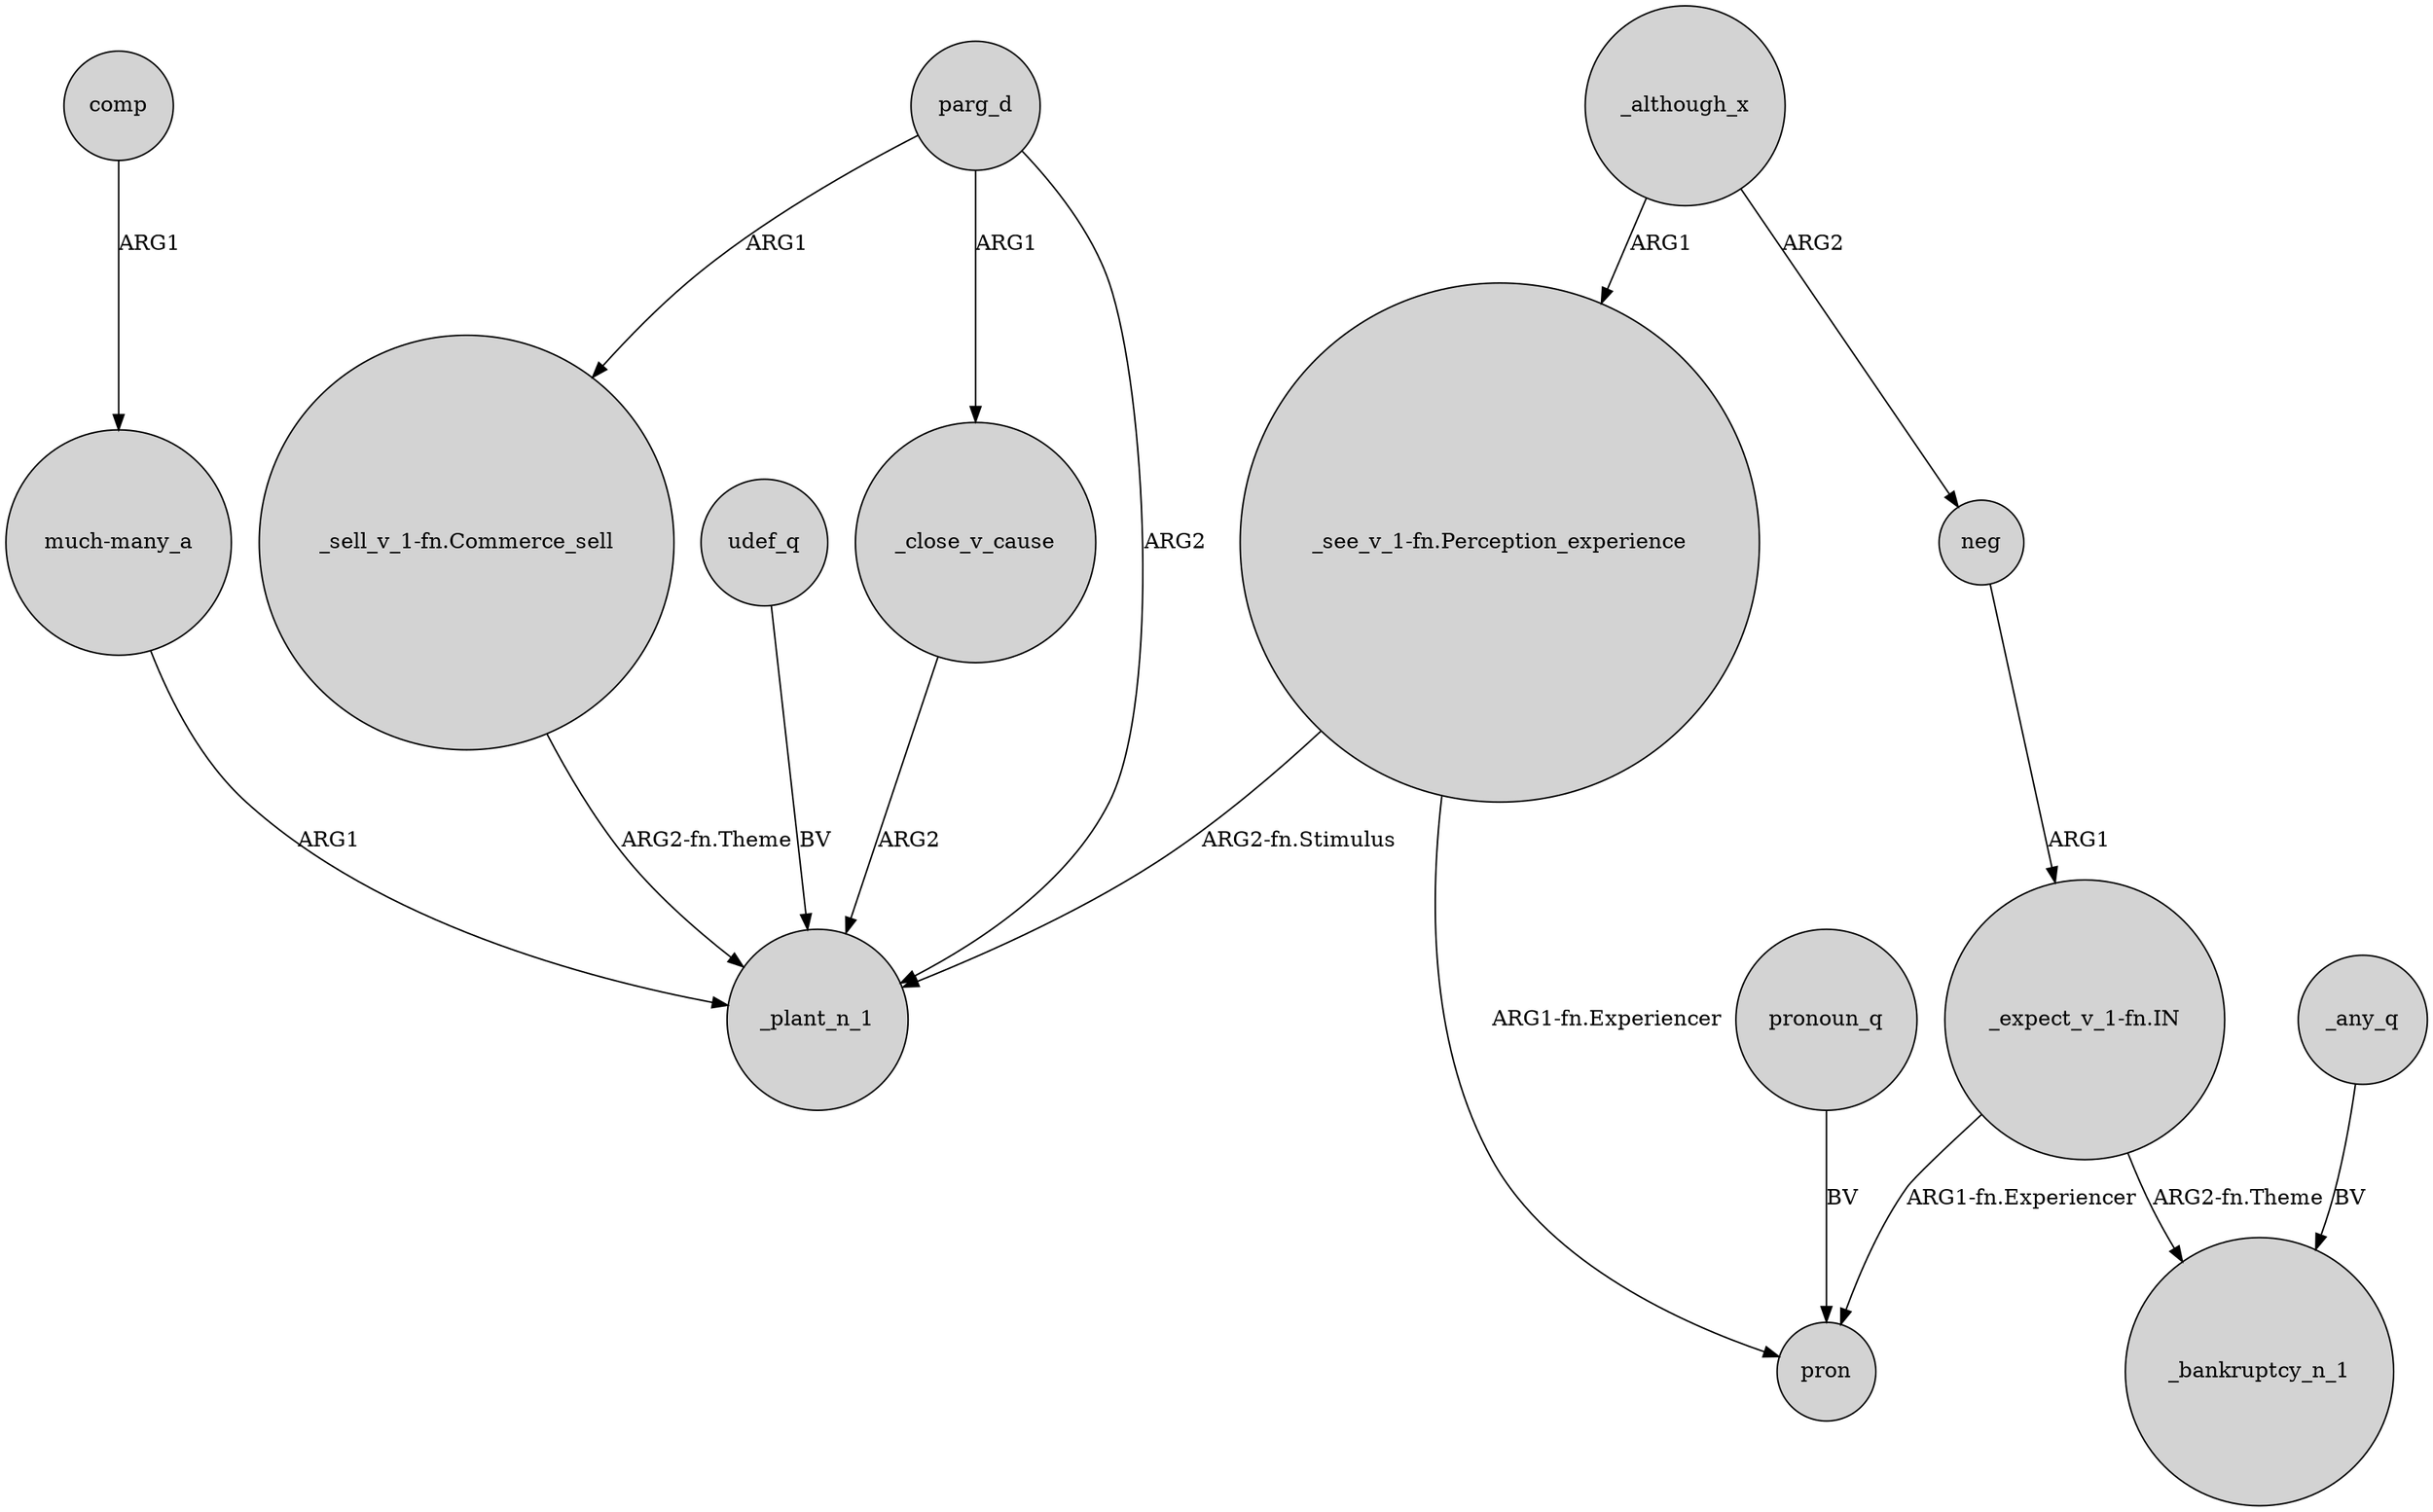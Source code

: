 digraph {
	node [shape=circle style=filled]
	"_expect_v_1-fn.IN" -> pron [label="ARG1-fn.Experiencer"]
	_close_v_cause -> _plant_n_1 [label=ARG2]
	_although_x -> "_see_v_1-fn.Perception_experience" [label=ARG1]
	parg_d -> "_sell_v_1-fn.Commerce_sell" [label=ARG1]
	comp -> "much-many_a" [label=ARG1]
	"_expect_v_1-fn.IN" -> _bankruptcy_n_1 [label="ARG2-fn.Theme"]
	"_see_v_1-fn.Perception_experience" -> pron [label="ARG1-fn.Experiencer"]
	_any_q -> _bankruptcy_n_1 [label=BV]
	"_sell_v_1-fn.Commerce_sell" -> _plant_n_1 [label="ARG2-fn.Theme"]
	parg_d -> _close_v_cause [label=ARG1]
	_although_x -> neg [label=ARG2]
	"_see_v_1-fn.Perception_experience" -> _plant_n_1 [label="ARG2-fn.Stimulus"]
	"much-many_a" -> _plant_n_1 [label=ARG1]
	udef_q -> _plant_n_1 [label=BV]
	neg -> "_expect_v_1-fn.IN" [label=ARG1]
	parg_d -> _plant_n_1 [label=ARG2]
	pronoun_q -> pron [label=BV]
}
